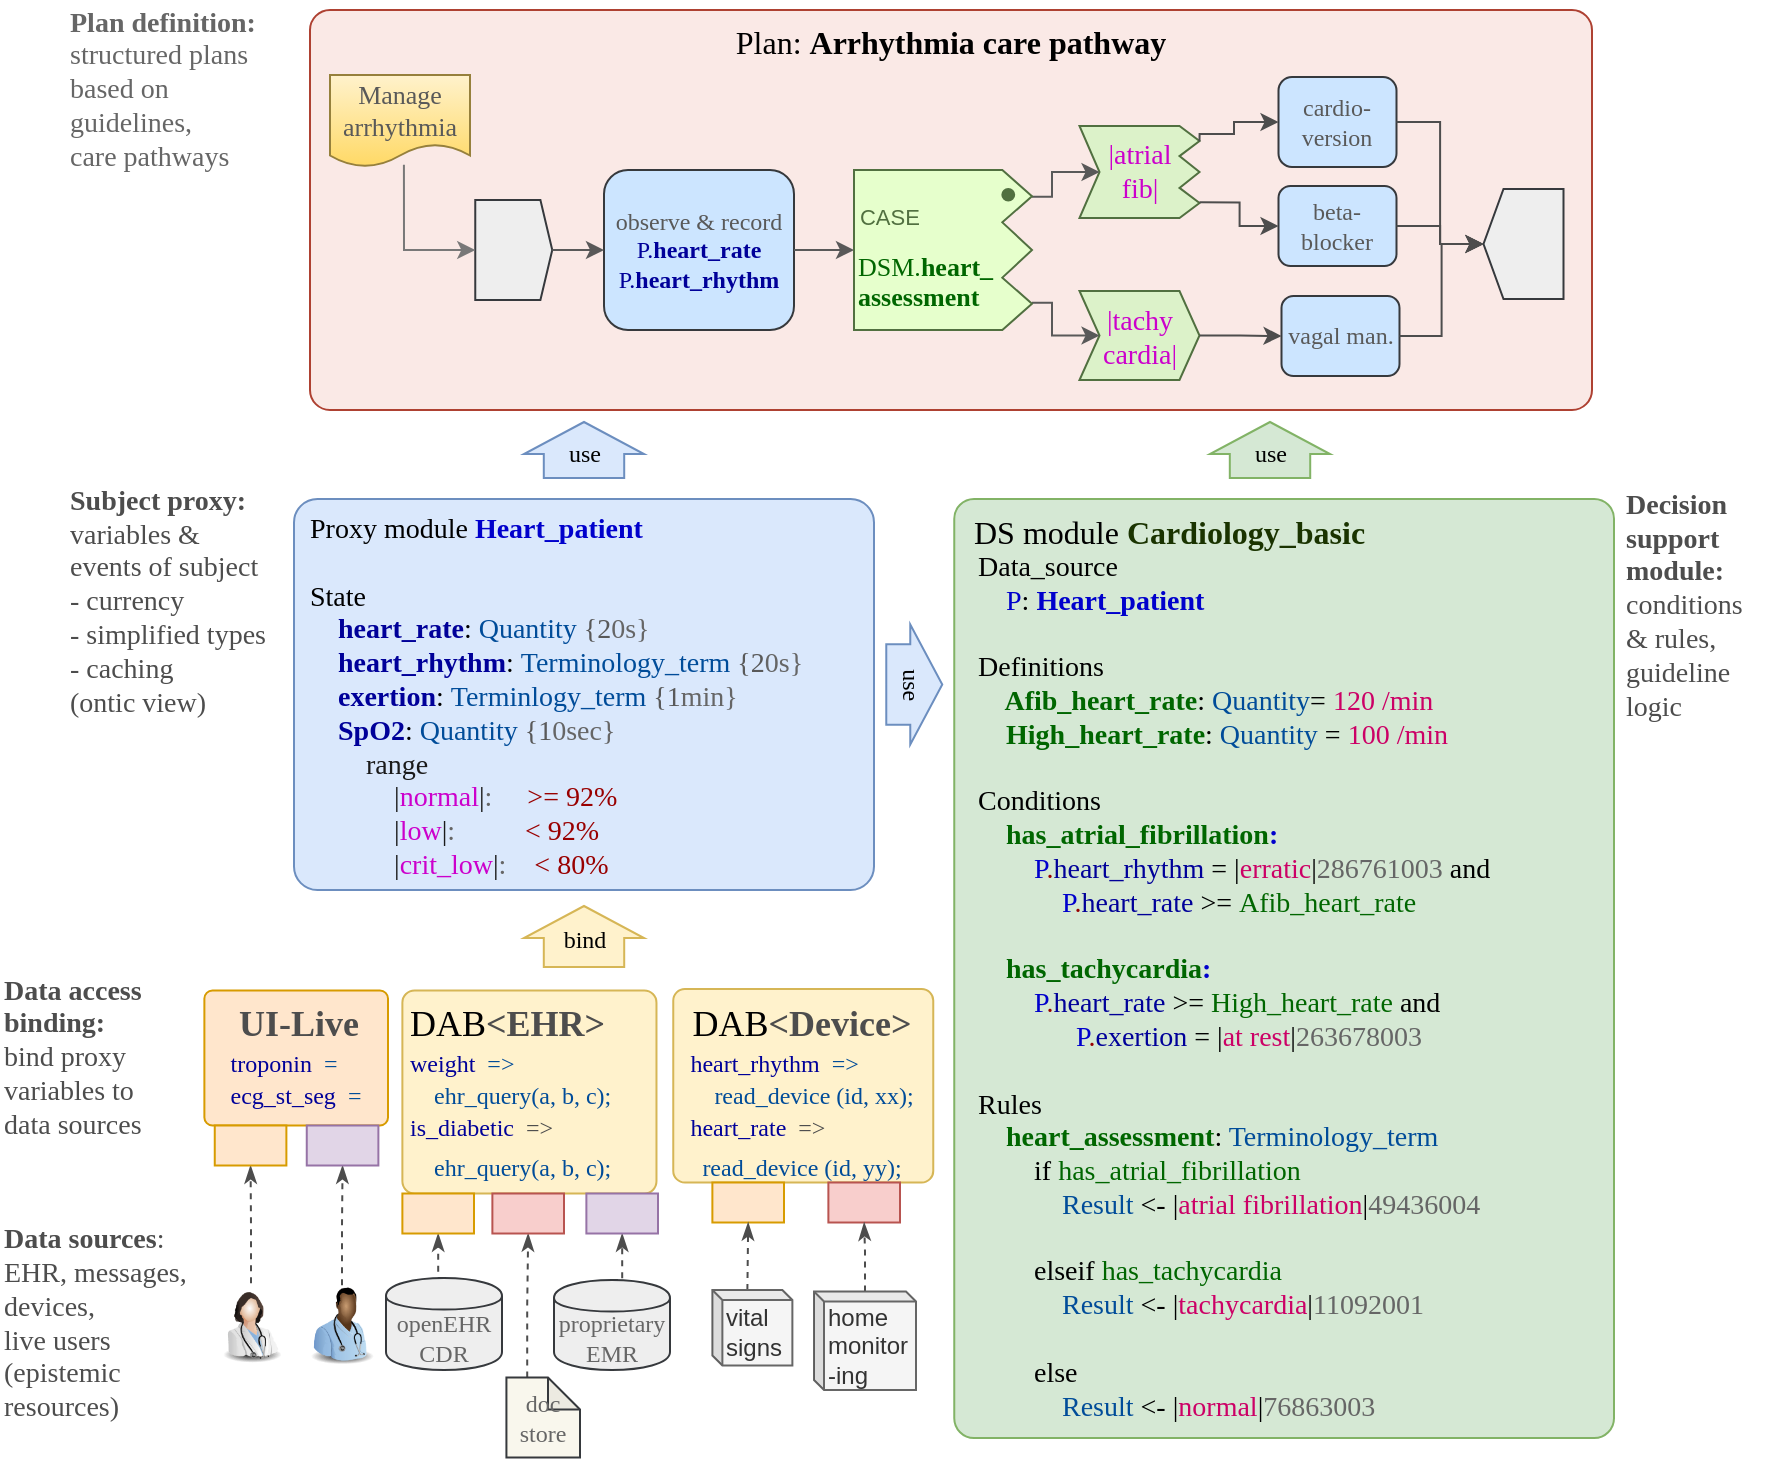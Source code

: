 <mxfile version="12.6.5" type="device"><diagram id="-mjmxiD4SZ3i_Z-_ZSI0" name="Page-1"><mxGraphModel dx="1366" dy="816" grid="1" gridSize="10" guides="1" tooltips="1" connect="1" arrows="1" fold="1" page="1" pageScale="1" pageWidth="1169" pageHeight="827" math="0" shadow="0"><root><mxCell id="0"/><mxCell id="1" parent="0"/><mxCell id="RvP3062w9t06JpOHgTbH-71" value="&lt;div style=&quot;text-align: center ; font-size: 16px&quot;&gt;DS module&amp;nbsp;&lt;b style=&quot;font-size: 16px&quot;&gt;&lt;font style=&quot;font-size: 16px&quot; color=&quot;#1a3300&quot;&gt;Cardiology_basic&lt;/font&gt;&lt;/b&gt;&lt;/div&gt;&lt;font color=&quot;#595959&quot; style=&quot;font-size: 16px&quot;&gt;&lt;div style=&quot;text-align: center ; font-size: 16px&quot;&gt;&lt;span style=&quot;font-size: 16px&quot;&gt;&amp;nbsp; &amp;nbsp; &amp;nbsp; &amp;nbsp; &amp;nbsp;&lt;/span&gt;&lt;span style=&quot;font-size: 16px&quot;&gt;&amp;nbsp; &amp;nbsp; &amp;nbsp; &amp;nbsp;&lt;/span&gt;&lt;/div&gt;&lt;/font&gt;" style="rounded=1;whiteSpace=wrap;html=1;fontSize=16;arcSize=3;verticalAlign=top;fillColor=#d5e8d4;strokeColor=#82b366;align=left;spacingLeft=8;fontFamily=Tahoma;" parent="1" vertex="1"><mxGeometry x="580.13" y="284.5" width="329.87" height="469.5" as="geometry"/></mxCell><mxCell id="dO6ojmiXCGP0qlEIDVPj-18" value="DAB&lt;b&gt;&lt;font color=&quot;#4d4d4d&quot;&gt;&amp;lt;EHR&amp;gt;&lt;/font&gt;&lt;/b&gt;&lt;font style=&quot;font-size: 14px&quot;&gt;&lt;br&gt;&lt;div&gt;&lt;font style=&quot;font-size: 12px&quot; color=&quot;#000099&quot;&gt;weight&lt;/font&gt;&lt;font color=&quot;#004c99&quot; style=&quot;font-size: 12px&quot;&gt;&amp;nbsp;&lt;/font&gt;&lt;font color=&quot;#004c99&quot; style=&quot;font-size: 12px&quot;&gt;&amp;nbsp;&lt;/font&gt;&lt;font color=&quot;#004c99&quot; style=&quot;font-size: 12px&quot;&gt;=&amp;gt;&amp;nbsp;&lt;/font&gt;&lt;/div&gt;&lt;div&gt;&lt;font color=&quot;#004c99&quot; style=&quot;font-size: 12px&quot;&gt;&amp;nbsp; &amp;nbsp; ehr_query(a, b, c);&lt;/font&gt;&lt;br&gt;&lt;/div&gt;&lt;/font&gt;&lt;span style=&quot;font-size: 12px&quot;&gt;&lt;div&gt;&lt;font color=&quot;#000099&quot;&gt;is_diabetic&lt;/font&gt;&lt;font color=&quot;#99004d&quot;&gt;&amp;nbsp;&lt;/font&gt;&lt;font color=&quot;#004c99&quot; style=&quot;color: rgb(153 , 0 , 77)&quot;&gt;&amp;nbsp;&lt;/font&gt;&lt;font color=&quot;#4d4d4d&quot;&gt;&lt;font&gt;=&amp;gt;&lt;/font&gt;&lt;/font&gt;&lt;/div&gt;&lt;/span&gt;&lt;span style=&quot;font-size: 12px&quot;&gt;&lt;font color=&quot;#4d4d4d&quot;&gt;&amp;nbsp; &amp;nbsp;&amp;nbsp;&lt;/font&gt;&lt;/span&gt;&lt;span style=&quot;color: rgb(0 , 76 , 153) ; font-size: 12px&quot;&gt;ehr_query(a, b, c);&lt;/span&gt;&lt;span style=&quot;color: rgb(0 , 76 , 153) ; font-size: 12px&quot;&gt;&lt;br&gt;&lt;/span&gt;&lt;span style=&quot;font-size: 12px&quot;&gt;&lt;div&gt;&lt;br&gt;&lt;/div&gt;&lt;/span&gt;" style="rounded=1;whiteSpace=wrap;html=1;fontSize=18;arcSize=6;verticalAlign=top;fillColor=#fff2cc;strokeColor=#d6b656;spacingLeft=2;fontFamily=Tahoma;align=left;" parent="1" vertex="1"><mxGeometry x="304.19" y="530.25" width="127.05" height="101.5" as="geometry"/></mxCell><mxCell id="16MvoikH8xTGFlD27zRF-5" value="&lt;b style=&quot;font-size: 14px&quot;&gt;Decision &lt;br&gt;support&amp;nbsp;&lt;br style=&quot;font-size: 14px&quot;&gt;module:&lt;/b&gt;&lt;br style=&quot;font-size: 14px&quot;&gt;conditions&lt;br&gt;&amp;amp; rules,&lt;br&gt;guideline&lt;br&gt;logic" style="text;html=1;align=left;verticalAlign=middle;resizable=0;points=[];autosize=1;fontSize=14;fontColor=#4D4D4D;fontFamily=Tahoma;" parent="1" vertex="1"><mxGeometry x="914.13" y="278" width="80" height="120" as="geometry"/></mxCell><mxCell id="16MvoikH8xTGFlD27zRF-6" value="&lt;b style=&quot;font-size: 14px&quot;&gt;Subject proxy:&lt;/b&gt;&lt;br style=&quot;font-size: 14px&quot;&gt;variables &amp;amp; &lt;br&gt;events of subject&lt;br&gt;- currency&lt;br&gt;- simplified types&lt;br&gt;- caching&lt;br&gt;(ontic view)" style="text;html=1;align=left;verticalAlign=middle;resizable=0;points=[];autosize=1;fontSize=14;fontColor=#4D4D4D;fontFamily=Tahoma;" parent="1" vertex="1"><mxGeometry x="135.76" y="276.25" width="120" height="120" as="geometry"/></mxCell><mxCell id="16MvoikH8xTGFlD27zRF-7" value="&lt;b style=&quot;font-size: 14px&quot;&gt;Data access &lt;br style=&quot;font-size: 14px&quot;&gt;binding:&lt;/b&gt;&lt;br style=&quot;font-size: 14px&quot;&gt;bind proxy&amp;nbsp;&lt;br style=&quot;font-size: 14px&quot;&gt;variables to&lt;br style=&quot;font-size: 14px&quot;&gt;data sources" style="text;html=1;align=left;verticalAlign=middle;resizable=0;points=[];autosize=1;fontSize=14;fontColor=#4D4D4D;fontFamily=Tahoma;" parent="1" vertex="1"><mxGeometry x="103.19" y="519" width="100" height="90" as="geometry"/></mxCell><mxCell id="16MvoikH8xTGFlD27zRF-8" value="&lt;font style=&quot;font-size: 12px&quot;&gt;use&lt;/font&gt;" style="html=1;shadow=0;dashed=0;align=center;verticalAlign=middle;shape=mxgraph.arrows2.arrow;dy=0.33;dx=16;direction=south;notch=0;fontSize=18;fillColor=#d5e8d4;strokeColor=#82b366;flipV=1;fontFamily=Tahoma;" parent="1" vertex="1"><mxGeometry x="708.005" y="246" width="60" height="28" as="geometry"/></mxCell><mxCell id="16MvoikH8xTGFlD27zRF-11" value="DAB&lt;b&gt;&lt;font color=&quot;#4d4d4d&quot;&gt;&amp;lt;Device&amp;gt;&lt;/font&gt;&lt;/b&gt;&lt;font style=&quot;font-size: 14px&quot;&gt;&lt;br&gt;&lt;div style=&quot;text-align: left&quot;&gt;&lt;font style=&quot;font-size: 12px&quot; color=&quot;#000099&quot;&gt;heart_rhythm&lt;/font&gt;&lt;font color=&quot;#004c99&quot; style=&quot;font-size: 12px&quot;&gt;&amp;nbsp;&lt;/font&gt;&lt;font color=&quot;#004c99&quot; style=&quot;font-size: 12px&quot;&gt;&amp;nbsp;&lt;/font&gt;&lt;font color=&quot;#004c99&quot; style=&quot;font-size: 12px&quot;&gt;=&amp;gt;&amp;nbsp;&lt;/font&gt;&lt;/div&gt;&lt;div style=&quot;text-align: left&quot;&gt;&lt;font color=&quot;#004c99&quot; style=&quot;font-size: 12px&quot;&gt;&amp;nbsp; &amp;nbsp; read_device (id, xx);&lt;/font&gt;&lt;br&gt;&lt;/div&gt;&lt;/font&gt;&lt;span style=&quot;font-size: 12px&quot;&gt;&lt;div style=&quot;text-align: left&quot;&gt;&lt;font color=&quot;#000099&quot;&gt;heart_rate&lt;/font&gt;&lt;font color=&quot;#99004d&quot;&gt;&amp;nbsp;&lt;/font&gt;&lt;font color=&quot;#004c99&quot; style=&quot;color: rgb(153 , 0 , 77)&quot;&gt;&amp;nbsp;&lt;/font&gt;&lt;font color=&quot;#4d4d4d&quot;&gt;=&amp;gt;&amp;nbsp;&lt;/font&gt;&lt;span style=&quot;color: rgb(77 , 77 , 77)&quot;&gt;&amp;nbsp; &amp;nbsp;&lt;/span&gt;&lt;/div&gt;&lt;/span&gt;&lt;span style=&quot;color: rgb(0 , 76 , 153) ; font-size: 12px ; text-align: left&quot;&gt;read_device (id, yy);&lt;br&gt;&lt;/span&gt;&lt;span style=&quot;font-size: 12px&quot;&gt;&lt;div style=&quot;text-align: left&quot;&gt;&lt;br&gt;&lt;/div&gt;&lt;/span&gt;" style="rounded=1;whiteSpace=wrap;html=1;fontSize=18;arcSize=6;verticalAlign=top;fillColor=#fff2cc;strokeColor=#d6b656;spacingLeft=-2;fontFamily=Tahoma;" parent="1" vertex="1"><mxGeometry x="439.63" y="529.5" width="130" height="96.75" as="geometry"/></mxCell><mxCell id="GozgkgP7t_RQeWkjlfC9-20" style="edgeStyle=orthogonalEdgeStyle;rounded=0;orthogonalLoop=1;jettySize=auto;html=1;exitX=0.5;exitY=0;exitDx=0;exitDy=0;entryX=0.5;entryY=1;entryDx=0;entryDy=0;dashed=1;endArrow=classicThin;endFill=1;strokeColor=#4D4D4D;fontSize=10;" parent="1" source="16MvoikH8xTGFlD27zRF-13" target="GozgkgP7t_RQeWkjlfC9-10" edge="1"><mxGeometry relative="1" as="geometry"/></mxCell><mxCell id="16MvoikH8xTGFlD27zRF-13" value="openEHR CDR" style="shape=cylinder;whiteSpace=wrap;html=1;boundedLbl=1;backgroundOutline=1;fontSize=12;fillColor=#eeeeee;strokeColor=#36393d;fontColor=#666666;fontFamily=Tahoma;" parent="1" vertex="1"><mxGeometry x="296" y="674" width="58" height="46" as="geometry"/></mxCell><mxCell id="GozgkgP7t_RQeWkjlfC9-16" style="edgeStyle=orthogonalEdgeStyle;rounded=0;orthogonalLoop=1;jettySize=auto;html=1;exitX=0.5;exitY=0;exitDx=0;exitDy=0;entryX=0.5;entryY=1;entryDx=0;entryDy=0;dashed=1;endArrow=classicThin;endFill=1;strokeColor=#4D4D4D;fontSize=10;" parent="1" source="16MvoikH8xTGFlD27zRF-16" target="GozgkgP7t_RQeWkjlfC9-13" edge="1"><mxGeometry relative="1" as="geometry"/></mxCell><mxCell id="16MvoikH8xTGFlD27zRF-16" value="proprietary EMR" style="shape=cylinder;whiteSpace=wrap;html=1;boundedLbl=1;backgroundOutline=1;fontSize=12;fillColor=#eeeeee;strokeColor=#36393d;fontColor=#666666;fontFamily=Tahoma;" parent="1" vertex="1"><mxGeometry x="380" y="675" width="58" height="45" as="geometry"/></mxCell><mxCell id="GozgkgP7t_RQeWkjlfC9-19" style="edgeStyle=orthogonalEdgeStyle;rounded=0;orthogonalLoop=1;jettySize=auto;html=1;exitX=0;exitY=0;exitDx=10.395;exitDy=0;exitPerimeter=0;entryX=0.5;entryY=1;entryDx=0;entryDy=0;dashed=1;endArrow=classicThin;endFill=1;strokeColor=#4D4D4D;fontSize=10;" parent="1" source="16MvoikH8xTGFlD27zRF-17" target="GozgkgP7t_RQeWkjlfC9-12" edge="1"><mxGeometry relative="1" as="geometry"/></mxCell><mxCell id="16MvoikH8xTGFlD27zRF-17" value="doc store" style="shape=note;whiteSpace=wrap;html=1;backgroundOutline=1;darkOpacity=0.05;fontSize=12;size=16;fillColor=#f9f7ed;strokeColor=#36393d;fontColor=#666666;fontFamily=Tahoma;" parent="1" vertex="1"><mxGeometry x="356.21" y="723.75" width="36.79" height="40" as="geometry"/></mxCell><mxCell id="16MvoikH8xTGFlD27zRF-20" value="&lt;b style=&quot;font-size: 14px&quot;&gt;Plan&amp;nbsp;definition:&lt;/b&gt;&lt;br style=&quot;font-size: 14px&quot;&gt;structured plans&lt;br&gt;based on&lt;br&gt;guidelines,&lt;br&gt;care pathways" style="text;html=1;align=left;verticalAlign=middle;resizable=0;points=[];autosize=1;fontSize=14;fontColor=#666666;fontFamily=Tahoma;" parent="1" vertex="1"><mxGeometry x="136.38" y="35" width="120" height="90" as="geometry"/></mxCell><mxCell id="RvP3062w9t06JpOHgTbH-34" value="&lt;font color=&quot;#000000&quot; style=&quot;font-size: 16px&quot;&gt;Plan: &lt;b style=&quot;font-size: 16px&quot;&gt;Arrhythmia care pathway&lt;/b&gt;&lt;/font&gt;" style="rounded=1;whiteSpace=wrap;html=1;fontSize=16;arcSize=5;fillColor=#FAE9E6;strokeColor=#ae4132;verticalAlign=top;fontFamily=Tahoma;" parent="1" vertex="1"><mxGeometry x="258" y="40" width="641" height="200" as="geometry"/></mxCell><mxCell id="RvP3062w9t06JpOHgTbH-6" value="observe &amp;amp; record&lt;br&gt;&lt;font color=&quot;#000099&quot;&gt;&lt;span style=&quot;text-align: left&quot;&gt;&lt;font&gt;P.&lt;b&gt;heart_rate&lt;/b&gt;&lt;/font&gt;&lt;/span&gt;&lt;b&gt;&lt;br&gt;&lt;/b&gt;&lt;/font&gt;&lt;font color=&quot;#000099&quot;&gt;P.&lt;b&gt;heart_rhythm&lt;/b&gt;&lt;/font&gt;" style="shape=ext;rounded=1;html=1;whiteSpace=wrap;shadow=0;glass=0;comic=0;labelBackgroundColor=none;strokeColor=#36393d;strokeWidth=1;fillColor=#cce5ff;fontFamily=Tahoma;fontSize=12;align=center;fontColor=#595959;" parent="1" vertex="1"><mxGeometry x="405" y="120" width="95" height="80" as="geometry"/></mxCell><mxCell id="RvP3062w9t06JpOHgTbH-7" value="" style="endArrow=classic;html=1;labelBackgroundColor=none;strokeColor=#595959;strokeWidth=1;fontFamily=Tahoma;fontSize=14;fontColor=#525252;entryX=0;entryY=0.5;exitX=1;exitY=0.5;fillColor=#f5f5f5;gradientColor=#b3b3b3;entryDx=0;entryDy=0;exitDx=0;exitDy=0;" parent="1" source="RvP3062w9t06JpOHgTbH-6" target="dO6ojmiXCGP0qlEIDVPj-1" edge="1"><mxGeometry width="50" height="50" relative="1" as="geometry"><mxPoint x="515.25" y="160" as="sourcePoint"/><mxPoint x="537.75" y="159.5" as="targetPoint"/></mxGeometry></mxCell><mxCell id="RvP3062w9t06JpOHgTbH-8" value="&lt;br style=&quot;font-size: 12px&quot;&gt;" style="shape=stencil(tZTbDoMgDIafhtsFbdz9wrb3YK5OMgYG2Onth6DJnLrsoIkx6f/br4UiBJgteYUkpSWBNUlToP7lw2sMl1kMua0wd1G7cCP4TmJ0rDP6iFexdw1BqBKNcLULG0JX/pv6AZZrpTxEaGU7zpPvYVwon0tvEdZ0c+9Eleef0KGJahLU7efMRTYDNZmj0y6z7XvaTieidntNZpnUNNTkRyYwr4wdYmA7nh8PRp/VfrCTitc/SM9o7ZO+4PtjP7TANlsK9ZSdDZ3vz9OXL5ue/Vcevq1Pv03PpbY/bF6YZ28sQR2ZJbBCG3wz5EJIGS/EsZLDbijaYwc13s9BeAA=);whiteSpace=wrap;html=1;fillColor=#eeeeee;fontSize=12;strokeColor=#36393d;fontFamily=Tahoma;" parent="1" vertex="1"><mxGeometry x="340.63" y="135" width="38.5" height="50" as="geometry"/></mxCell><mxCell id="RvP3062w9t06JpOHgTbH-3" value="" style="endArrow=classic;html=1;labelBackgroundColor=none;strokeColor=#595959;strokeWidth=1;fontFamily=Tahoma;fontSize=14;fontColor=#525252;exitX=1;exitY=0.5;fillColor=#f5f5f5;gradientColor=#b3b3b3;fontStyle=0;entryX=0;entryY=0.5;exitDx=0;exitDy=0;" parent="1" source="RvP3062w9t06JpOHgTbH-8" target="RvP3062w9t06JpOHgTbH-6" edge="1"><mxGeometry width="50" height="50" relative="1" as="geometry"><mxPoint x="415.25" y="167.5" as="sourcePoint"/><mxPoint x="417.75" y="123.5" as="targetPoint"/></mxGeometry></mxCell><mxCell id="RvP3062w9t06JpOHgTbH-13" value="&lt;font color=&quot;#cc00cc&quot; style=&quot;font-size: 14px;&quot;&gt;|tachy&lt;br style=&quot;font-size: 14px;&quot;&gt;cardia|&lt;/font&gt;" style="shape=stencil(tZXtboMgFIavhr8LH0Oznwtd74NSNkkpGLTtdvc7iiZlfmzVmRjNeY/vwzG8RMREVchSI4oLxHaIUs7hBuUtlhmOpaxKreqoXWUw8mB17FR18Cd9M8e6IxhX6GDqpsveEH6Fd5qLCeWdA4jxrko6d32ASePAiz8jrFv+K6lK4J91rUNUSavu/8584htQySaTkixPuf3sP8h43bQT1IfnTahkk936HypZyGQClKkgM3GQ6vQR/MUdRyd5N9Yqb32AMj7bhRBlO7Gn4mXmI+IxGzdzkuPnuQSUsjmcg0bfPvurnj9yY9jebY27c/N19iy107zb/cUD8Ef9K+1kwQco6ys9tXegD7avVSeyBinzQf8Swpim+ayNRn/AbtX4D2mFbw==);whiteSpace=wrap;html=1;fillColor=#d5e8d4;strokeColor=#82b366;gradientColor=#97d077;fontSize=14;fontColor=#0000F0;verticalAlign=top;fontStyle=0;fontFamily=Tahoma;" parent="1" vertex="1"><mxGeometry x="642.75" y="180.5" width="60" height="44.5" as="geometry"/></mxCell><mxCell id="RvP3062w9t06JpOHgTbH-15" value="cardio-version" style="shape=stencil(tZThCoIwFIWfZn9jcwj9jVXvsfSaQ9tkrqy3b+4atFKJUJDBPUe/e9h2JVy0pWyAJLQkfE+SJE394ssOyy3FUrYNZA61m7RKnmpAp3XWVNCp3A0EpUuwyvUuPxC68+/0DxeZ0dpDlNFt5Lz5HiaV9t/SO8KG9o+oajz/Ag4sqiyox9+Zm3QFKlsjacx85V426ULUOCtb5aSWobI/mVx4ZeoSc3GSWXW25qrz0STBsf0QzV/uj8GLx3Ik0ERbLgpjYSZPoeoaZ3dq78bd0PSLHVT8lQThCQ==);whiteSpace=wrap;html=1;fontSize=12;align=center;fillColor=#cce5ff;strokeColor=#36393d;fontColor=#595959;fontFamily=Tahoma;" parent="1" vertex="1"><mxGeometry x="742.25" y="73.5" width="59" height="45" as="geometry"/></mxCell><mxCell id="RvP3062w9t06JpOHgTbH-17" value="vagal man." style="shape=stencil(tZThCoIwFIWfZn9jcwj9jVXvsfSaQ9tkrqy3b+4atFKJUJDBPUe/e9h2JVy0pWyAJLQkfE+SJE394ssOyy3FUrYNZA61m7RKnmpAp3XWVNCp3A0EpUuwyvUuPxC68+/0DxeZ0dpDlNFt5Lz5HiaV9t/SO8KG9o+oajz/Ag4sqiyox9+Zm3QFKlsjacx85V426ULUOCtb5aSWobI/mVx4ZeoSc3GSWXW25qrz0STBsf0QzV/uj8GLx3Ik0ERbLgpjYSZPoeoaZ3dq78bd0PSLHVT8lQThCQ==);whiteSpace=wrap;html=1;fontSize=12;align=center;fillColor=#cce5ff;strokeColor=#36393d;fontColor=#595959;fontFamily=Tahoma;" parent="1" vertex="1"><mxGeometry x="743.75" y="183" width="59" height="40" as="geometry"/></mxCell><mxCell id="RvP3062w9t06JpOHgTbH-12" style="edgeStyle=orthogonalEdgeStyle;rounded=0;orthogonalLoop=1;jettySize=auto;html=1;exitX=1;exitY=0.5;exitDx=0;exitDy=0;fontSize=12;strokeColor=#4D4D4D;fontFamily=Tahoma;" parent="1" source="RvP3062w9t06JpOHgTbH-13" target="RvP3062w9t06JpOHgTbH-17" edge="1"><mxGeometry relative="1" as="geometry"/></mxCell><mxCell id="RvP3062w9t06JpOHgTbH-19" value="&lt;span style=&quot;font-size: 14px;&quot;&gt;&lt;font style=&quot;font-size: 14px;&quot; color=&quot;#cc00cc&quot;&gt;|atrial &lt;br style=&quot;font-size: 14px;&quot;&gt;fib|&lt;/font&gt;&lt;/span&gt;" style="shape=stencil(tZXbcoIwEIafJrdODgbsZSfW94iYlowxYQLV+vZdCHbkWDU6w8DsLvvtD+w/ICbKXBYKUZwjtkaUcg4nCE8hTHAIZVmorAq5o/Rabo0KlbLybq9Oele1BG1z5XVVV9kHwu9wT30wkTlrAaKdLTuVqzrApLbQi38CrB1/7kQF8A+qUj5kSZPd3M5c8BdQSZe5IEn6JLV/pHNPf4+MIxWPU+/W26GSl3yx51D7z79iN2OZgMzUPjOxldn+y7tvuxsV86mNyZxxHsJwbQYhytZiQ8XbzHMEt403c5Li5dwSFLL26KBwKR/cUc07bwx76TbaXnXzuPak2z79Rm6aTlZx42na7t/DClgap2CZxM3n9+qPbCcPvMDMuFJNrS7kB9vbZCesBiZzXv3jwWCmeauNOn/AbrLhT9okfgE=);whiteSpace=wrap;html=1;fillColor=#d5e8d4;strokeColor=#82b366;gradientColor=#97d077;fontSize=14;verticalAlign=top;fontStyle=0;fontFamily=Tahoma;" parent="1" vertex="1"><mxGeometry x="642.75" y="98" width="60" height="46" as="geometry"/></mxCell><mxCell id="RvP3062w9t06JpOHgTbH-9" style="edgeStyle=orthogonalEdgeStyle;rounded=0;html=1;exitX=1;exitY=0.167;exitDx=0;exitDy=0;entryX=0;entryY=0.5;entryDx=0;entryDy=0;jettySize=auto;orthogonalLoop=1;strokeColor=#4D4D4D;fontFamily=Tahoma;" parent="1" source="RvP3062w9t06JpOHgTbH-19" target="RvP3062w9t06JpOHgTbH-15" edge="1"><mxGeometry relative="1" as="geometry"><mxPoint x="817.25" y="43.5" as="targetPoint"/><Array as="points"><mxPoint x="703" y="102"/><mxPoint x="720" y="102"/><mxPoint x="720" y="96"/></Array></mxGeometry></mxCell><mxCell id="RvP3062w9t06JpOHgTbH-21" value="beta-blocker" style="shape=stencil(tZThCoIwFIWfZn9jcwj9jVXvsfSaQ9tkrqy3b+4atFKJUJDBPUe/e9h2JVy0pWyAJLQkfE+SJE394ssOyy3FUrYNZA61m7RKnmpAp3XWVNCp3A0EpUuwyvUuPxC68+/0DxeZ0dpDlNFt5Lz5HiaV9t/SO8KG9o+oajz/Ag4sqiyox9+Zm3QFKlsjacx85V426ULUOCtb5aSWobI/mVx4ZeoSc3GSWXW25qrz0STBsf0QzV/uj8GLx3Ik0ERbLgpjYSZPoeoaZ3dq78bd0PSLHVT8lQThCQ==);whiteSpace=wrap;html=1;fontSize=12;align=center;fillColor=#cce5ff;strokeColor=#36393d;fontColor=#595959;fontFamily=Tahoma;" parent="1" vertex="1"><mxGeometry x="742.25" y="128" width="59" height="40" as="geometry"/></mxCell><mxCell id="RvP3062w9t06JpOHgTbH-18" style="edgeStyle=orthogonalEdgeStyle;rounded=0;orthogonalLoop=1;jettySize=auto;html=1;exitX=1;exitY=0.83;exitDx=0;exitDy=0;entryX=0;entryY=0.5;entryDx=0;entryDy=0;strokeColor=#4D4D4D;fontSize=12;fontFamily=Tahoma;" parent="1" source="RvP3062w9t06JpOHgTbH-19" target="RvP3062w9t06JpOHgTbH-21" edge="1"><mxGeometry relative="1" as="geometry"/></mxCell><mxCell id="RvP3062w9t06JpOHgTbH-29" value="" style="shape=stencil(tZRhb4MgEIZ/DV8bhdplHxfX/Q9K2SSlYIC127/vyWkiEdtmU2PUe8/34cQDwmrf8FYSWjSEvRNKqwouEF4x3BYYct9KEVC7cKf4QUvM+ODsSV7VMfQEZRrpVOiybE+KN3inO1ktrDEAUdb4JDPKA4wrA97iB2H98L9J1AL/LIN0qJZR/XieualWoJZrVJoyh7qXrXQhalprucqfWoZa/pHJalDmmpjVBy5OX85+m2O2kk+ltbDaOgjxHgcilO3jcecjcInlzWzHXvvnvLnl3cKcJIb02V7kaGpy6y3HHexamZF9u6i934qe95f/9Kd2+rJ5DBDaejk39aBPZj+qM60CTWKdfNBD2Az3WyXbuRN2VHH7j8IN);whiteSpace=wrap;html=1;fillColor=#f5f5f5;gradientColor=#b3b3b3;fontSize=11;strokeColor=#666666;fontFamily=Tahoma;" parent="1" vertex="1"><mxGeometry x="844.75" y="129.5" width="40" height="55" as="geometry"/></mxCell><mxCell id="RvP3062w9t06JpOHgTbH-14" style="edgeStyle=orthogonalEdgeStyle;rounded=0;orthogonalLoop=1;jettySize=auto;html=1;exitX=1;exitY=0.5;exitDx=0;exitDy=0;entryX=0;entryY=0.5;entryDx=0;entryDy=0;strokeColor=#4D4D4D;fontSize=12;fontFamily=Tahoma;" parent="1" source="RvP3062w9t06JpOHgTbH-15" target="RvP3062w9t06JpOHgTbH-29" edge="1"><mxGeometry relative="1" as="geometry"><mxPoint x="821.75" y="169.685" as="targetPoint"/></mxGeometry></mxCell><mxCell id="RvP3062w9t06JpOHgTbH-16" style="edgeStyle=orthogonalEdgeStyle;rounded=0;orthogonalLoop=1;jettySize=auto;html=1;exitX=1;exitY=0.5;exitDx=0;exitDy=0;entryX=0;entryY=0.5;entryDx=0;entryDy=0;strokeColor=#4D4D4D;fontSize=12;fontFamily=Tahoma;" parent="1" source="RvP3062w9t06JpOHgTbH-17" target="RvP3062w9t06JpOHgTbH-29" edge="1"><mxGeometry relative="1" as="geometry"><mxPoint x="819.75" y="87.5" as="targetPoint"/></mxGeometry></mxCell><mxCell id="RvP3062w9t06JpOHgTbH-20" style="edgeStyle=orthogonalEdgeStyle;rounded=0;orthogonalLoop=1;jettySize=auto;html=1;exitX=1;exitY=0.5;exitDx=0;exitDy=0;entryX=0;entryY=0.5;entryDx=0;entryDy=0;strokeColor=#4D4D4D;fontSize=12;fontFamily=Tahoma;" parent="1" source="RvP3062w9t06JpOHgTbH-21" target="RvP3062w9t06JpOHgTbH-29" edge="1"><mxGeometry relative="1" as="geometry"><mxPoint x="821.75" y="206.315" as="targetPoint"/></mxGeometry></mxCell><mxCell id="RvP3062w9t06JpOHgTbH-30" value="&lt;div style=&quot;text-align: center&quot;&gt;Manage arrhythmia&lt;/div&gt;" style="shape=document;whiteSpace=wrap;html=1;boundedLbl=1;shadow=0;glass=0;comic=0;labelBackgroundColor=none;strokeColor=#96803C;strokeWidth=1;fillColor=#fff2cc;fontFamily=Tahoma;fontSize=13;align=center;fontStyle=0;size=0.25;gradientColor=#ffd966;fontColor=#595959;" parent="1" vertex="1"><mxGeometry x="268" y="72.5" width="70" height="46" as="geometry"/></mxCell><mxCell id="RvP3062w9t06JpOHgTbH-1" style="edgeStyle=orthogonalEdgeStyle;rounded=0;html=1;entryX=0;entryY=0.5;entryDx=0;entryDy=0;jettySize=auto;orthogonalLoop=1;fontSize=12;strokeWidth=1;strokeColor=#787878;exitX=0.528;exitY=0.975;exitDx=0;exitDy=0;exitPerimeter=0;fontFamily=Tahoma;" parent="1" source="RvP3062w9t06JpOHgTbH-30" target="RvP3062w9t06JpOHgTbH-8" edge="1"><mxGeometry relative="1" as="geometry"><mxPoint x="312.25" y="116.5" as="sourcePoint"/><Array as="points"><mxPoint x="305" y="160"/></Array></mxGeometry></mxCell><mxCell id="RvP3062w9t06JpOHgTbH-33" style="edgeStyle=orthogonalEdgeStyle;rounded=0;orthogonalLoop=1;jettySize=auto;html=1;exitX=1;exitY=0.83;exitDx=0;exitDy=0;entryX=0.167;entryY=0.5;entryDx=0;entryDy=0;entryPerimeter=0;fontSize=12;strokeColor=#595959;fontFamily=Tahoma;" parent="1" source="dO6ojmiXCGP0qlEIDVPj-1" target="RvP3062w9t06JpOHgTbH-13" edge="1"><mxGeometry relative="1" as="geometry"><Array as="points"><mxPoint x="629" y="186"/><mxPoint x="629" y="203"/></Array><mxPoint x="582.75" y="177.65" as="sourcePoint"/></mxGeometry></mxCell><mxCell id="RvP3062w9t06JpOHgTbH-10" style="edgeStyle=orthogonalEdgeStyle;rounded=0;orthogonalLoop=1;jettySize=auto;html=1;exitX=1;exitY=0.167;exitDx=0;exitDy=0;entryX=0.167;entryY=0.5;entryDx=0;entryDy=0;entryPerimeter=0;fontSize=14;strokeColor=#595959;fontFamily=Tahoma;" parent="1" source="dO6ojmiXCGP0qlEIDVPj-1" target="RvP3062w9t06JpOHgTbH-19" edge="1"><mxGeometry relative="1" as="geometry"><mxPoint x="637.75" y="189" as="targetPoint"/><mxPoint x="582.75" y="141.185" as="sourcePoint"/><Array as="points"><mxPoint x="629" y="133"/><mxPoint x="629" y="121"/></Array></mxGeometry></mxCell><mxCell id="dO6ojmiXCGP0qlEIDVPj-1" value="&lt;font style=&quot;font-size: 13px&quot;&gt;&lt;br style=&quot;font-size: 13px&quot;&gt;&lt;font color=&quot;#006600&quot; style=&quot;font-size: 13px&quot;&gt;&lt;br style=&quot;font-size: 13px&quot;&gt;&lt;/font&gt;&lt;span style=&quot;font-size: 13px&quot;&gt;&lt;font color=&quot;#006600&quot; style=&quot;font-size: 13px&quot;&gt;DSM.&lt;b&gt;heart_&lt;/b&gt;&lt;br style=&quot;font-size: 13px&quot;&gt;&lt;b&gt;assessment&lt;/b&gt;&lt;/font&gt;&lt;br style=&quot;font-size: 13px&quot;&gt;&lt;/span&gt;&lt;/font&gt;" style="shape=stencil(tVbbjoMgEP0aXxuFot3HhrU/sF9ALV1JKRikl/37Rccm0kpv2sRoZsZz5ihz0AjTumQVj1BcRvg7QogQd3LhCcI0hpDVFS8s5I7MCLaWHCq1NXrHT2JjOwahSm6Ebao4j+Klu6c5MC20Uo5EaFV7lV7dkTGhHDY+A1nX/s+LKse/55YbyCZtdvU854x8gDXxOWdJmk2j9oqXfETtNKy+1uQjqzUN6/XzL/DTtJi6TGiWMV2zYvdr9EFtBsVshZSFltq4EK5towjhPF2tKL3zHOC0YTBJsnge3wFXrPHnTeFS3usjv++6IdoLWgrVQ5Nx8NSHf43rnizGtUdZN39vK8DZOAXzdFx/8qr+l+GF1DUPDZ7L38xemw0YxVlEG/7AQWCFUMutVvZNm1h+bnYJxw8YuvzJ4XV0Lwf504Ue+jUoMrgRPBTJpRRVHV7xdOZ/xOcQlf0oLGpYdrtkNyvTZuEPok38Aw==);whiteSpace=wrap;html=1;fontSize=13;fillColor=#cdeb8b;strokeColor=#36393d;align=left;verticalAlign=middle;fontFamily=Tahoma;" parent="1" vertex="1"><mxGeometry x="530" y="120" width="89" height="80" as="geometry"/></mxCell><mxCell id="16MvoikH8xTGFlD27zRF-23" value="&lt;font style=&quot;font-size: 12px&quot;&gt;use&lt;/font&gt;" style="html=1;shadow=0;dashed=0;align=center;verticalAlign=middle;shape=mxgraph.arrows2.arrow;dy=0.33;dx=16;direction=south;notch=0;fontSize=18;fillColor=#dae8fc;strokeColor=#6c8ebf;flipV=1;fontFamily=Tahoma;" parent="1" vertex="1"><mxGeometry x="365" y="246" width="60" height="28" as="geometry"/></mxCell><mxCell id="16MvoikH8xTGFlD27zRF-24" value="&lt;font style=&quot;font-size: 12px&quot;&gt;use&lt;/font&gt;" style="html=1;shadow=0;dashed=0;align=center;verticalAlign=middle;shape=mxgraph.arrows2.arrow;dy=0.33;dx=16;direction=south;notch=0;fontSize=18;fillColor=#dae8fc;strokeColor=#6c8ebf;flipV=1;rotation=90;fontFamily=Tahoma;" parent="1" vertex="1"><mxGeometry x="530.135" y="363.25" width="60" height="28" as="geometry"/></mxCell><mxCell id="K_8rpJOvDZrePxqkqU6q-1" value="Data_source&lt;br&gt;&amp;nbsp; &amp;nbsp;&amp;nbsp;&lt;font color=&quot;#0000cc&quot;&gt;P&lt;/font&gt;: &lt;b&gt;&lt;font color=&quot;#0000cc&quot;&gt;Heart_patient&lt;/font&gt;&lt;/b&gt;&lt;br&gt;&lt;br&gt;Definitions&lt;br style=&quot;font-size: 14px&quot;&gt;&lt;b style=&quot;color: rgb(0 , 0 , 204) ; font-size: 14px&quot;&gt;&amp;nbsp; &amp;nbsp; &lt;/b&gt;&lt;b style=&quot;font-size: 14px&quot;&gt;&lt;font color=&quot;#006600&quot;&gt;Afib_heart_rate&lt;/font&gt;&lt;/b&gt;:&amp;nbsp;&lt;font color=&quot;#004c99&quot; style=&quot;font-size: 14px&quot;&gt;Quantity&lt;/font&gt;= &lt;font color=&quot;#cc0066&quot;&gt;120 /min&lt;/font&gt;&lt;br style=&quot;font-size: 14px&quot;&gt;&lt;font style=&quot;font-size: 14px&quot;&gt;&lt;b style=&quot;font-size: 14px&quot;&gt;&lt;font color=&quot;#0000cc&quot;&gt;&amp;nbsp; &amp;nbsp; &lt;/font&gt;&lt;font color=&quot;#006600&quot;&gt;High_heart_rate&lt;/font&gt;&lt;/b&gt;&lt;/font&gt;:&amp;nbsp;&lt;span style=&quot;color: rgb(0 , 76 , 153) ; font-size: 14px&quot;&gt;Quantity&lt;/span&gt;&amp;nbsp;= &lt;font color=&quot;#cc0066&quot;&gt;100 /min&lt;/font&gt;&lt;br style=&quot;font-size: 14px&quot;&gt;&lt;br style=&quot;font-size: 14px&quot;&gt;Conditions&lt;br style=&quot;font-size: 14px&quot;&gt;&lt;font style=&quot;font-size: 14px&quot;&gt;&lt;b style=&quot;font-size: 14px&quot;&gt;&lt;font color=&quot;#0000cc&quot;&gt;&amp;nbsp; &amp;nbsp; &lt;/font&gt;&lt;font color=&quot;#006600&quot;&gt;has_atrial_fibrillation&lt;/font&gt;&lt;font color=&quot;#0000cc&quot;&gt;:&lt;/font&gt;&lt;/b&gt;&lt;/font&gt;&lt;br style=&quot;font-size: 14px&quot;&gt;&amp;nbsp; &amp;nbsp; &amp;nbsp; &amp;nbsp;&amp;nbsp;&lt;span style=&quot;color: rgb(0 , 0 , 204)&quot;&gt;P&lt;/span&gt;&lt;font color=&quot;#990000&quot; style=&quot;font-size: 14px&quot;&gt;.&lt;/font&gt;&lt;font style=&quot;font-size: 14px&quot; color=&quot;#000099&quot;&gt;heart_rhythm&lt;/font&gt;&amp;nbsp;= |&lt;font color=&quot;#cc0066&quot;&gt;erratic&lt;/font&gt;|&lt;font color=&quot;#666666&quot;&gt;286761003&lt;/font&gt;&amp;nbsp;and&amp;nbsp;&lt;br style=&quot;font-size: 14px&quot;&gt;&amp;nbsp; &amp;nbsp; &amp;nbsp; &amp;nbsp; &amp;nbsp; &amp;nbsp;&amp;nbsp;&lt;span style=&quot;color: rgb(0 , 0 , 204)&quot;&gt;P&lt;/span&gt;&lt;font color=&quot;#990000&quot; style=&quot;font-size: 14px&quot;&gt;.&lt;/font&gt;&lt;span style=&quot;color: rgb(0 , 0 , 153)&quot;&gt;heart_rate&lt;/span&gt;&amp;nbsp;&amp;gt;=&amp;nbsp;&lt;font style=&quot;font-size: 14px&quot; color=&quot;#006600&quot;&gt;Afib_heart_rate&lt;/font&gt;&lt;br style=&quot;font-size: 14px&quot;&gt;&lt;br style=&quot;font-size: 14px&quot;&gt;&lt;font style=&quot;font-size: 14px&quot;&gt;&lt;b style=&quot;font-size: 14px&quot;&gt;&lt;font color=&quot;#0000cc&quot;&gt;&amp;nbsp; &amp;nbsp; &lt;/font&gt;&lt;font color=&quot;#006600&quot;&gt;has_tachycardia&lt;/font&gt;&lt;font color=&quot;#0000cc&quot;&gt;:&lt;/font&gt;&lt;/b&gt;&lt;/font&gt;&lt;br style=&quot;font-size: 14px&quot;&gt;&amp;nbsp; &amp;nbsp; &amp;nbsp; &amp;nbsp;&amp;nbsp;&lt;span style=&quot;color: rgb(0 , 0 , 204)&quot;&gt;P&lt;/span&gt;&lt;font color=&quot;#990000&quot; style=&quot;font-size: 14px&quot;&gt;.&lt;/font&gt;&lt;font style=&quot;font-size: 14px&quot; color=&quot;#000099&quot;&gt;heart_rate&lt;/font&gt;&amp;nbsp;&amp;gt;=&amp;nbsp;&lt;font style=&quot;font-size: 14px&quot; color=&quot;#006600&quot;&gt;High_heart_rate&lt;/font&gt;&amp;nbsp;and&amp;nbsp;&lt;br style=&quot;font-size: 14px&quot;&gt;&amp;nbsp; &amp;nbsp; &amp;nbsp; &amp;nbsp; &amp;nbsp; &amp;nbsp; &amp;nbsp;&amp;nbsp;&lt;span style=&quot;color: rgb(0 , 0 , 204)&quot;&gt;P&lt;/span&gt;&lt;font color=&quot;#990000&quot; style=&quot;font-size: 14px&quot;&gt;.&lt;/font&gt;&lt;font style=&quot;font-size: 14px&quot; color=&quot;#000099&quot;&gt;exertion&lt;/font&gt;&amp;nbsp;= |&lt;font color=&quot;#cc0066&quot; style=&quot;font-size: 14px&quot;&gt;at rest&lt;/font&gt;|&lt;font color=&quot;#666666&quot;&gt;263678003&lt;/font&gt;&lt;br style=&quot;font-size: 14px&quot;&gt;&lt;br style=&quot;font-size: 14px&quot;&gt;Rules&lt;br style=&quot;font-size: 14px&quot;&gt;&lt;font style=&quot;font-size: 14px&quot;&gt;&lt;b style=&quot;font-size: 14px&quot;&gt;&lt;font color=&quot;#0000cc&quot;&gt;&amp;nbsp; &amp;nbsp; &lt;/font&gt;&lt;font color=&quot;#006600&quot;&gt;heart_assessment&lt;/font&gt;&lt;/b&gt;&lt;/font&gt;: &lt;font color=&quot;#004c99&quot; style=&quot;font-size: 14px&quot;&gt;Terminology_term&lt;/font&gt;&lt;br style=&quot;font-size: 14px&quot;&gt;&amp;nbsp; &amp;nbsp; &amp;nbsp; &amp;nbsp; if&amp;nbsp;&lt;font style=&quot;font-size: 14px&quot; color=&quot;#006600&quot;&gt;has_atrial_fibrillation&lt;/font&gt;&lt;br style=&quot;font-size: 14px&quot;&gt;&amp;nbsp; &amp;nbsp; &amp;nbsp; &amp;nbsp; &amp;nbsp; &amp;nbsp;&amp;nbsp;&lt;span style=&quot;color: rgb(0 , 76 , 153) ; font-size: 14px&quot;&gt;Result&lt;/span&gt;&amp;nbsp;&amp;lt;-&amp;nbsp;|&lt;font color=&quot;#cc0066&quot; style=&quot;font-size: 14px&quot;&gt;atrial fibrillation&lt;/font&gt;|&lt;font color=&quot;#666666&quot;&gt;49436004&lt;/font&gt;&lt;br style=&quot;font-size: 14px&quot;&gt;&lt;br style=&quot;font-size: 14px&quot;&gt;&amp;nbsp; &amp;nbsp; &amp;nbsp; &amp;nbsp; elseif&amp;nbsp;&lt;font style=&quot;font-size: 14px&quot; color=&quot;#006600&quot;&gt;has_tachycardia&lt;/font&gt;&lt;br style=&quot;font-size: 14px&quot;&gt;&amp;nbsp; &amp;nbsp; &amp;nbsp; &amp;nbsp; &amp;nbsp; &amp;nbsp;&amp;nbsp;&lt;span style=&quot;color: rgb(0 , 76 , 153) ; font-size: 14px&quot;&gt;Result&lt;/span&gt;&amp;nbsp;&amp;lt;-&amp;nbsp;|&lt;font color=&quot;#cc0066&quot; style=&quot;font-size: 14px&quot;&gt;tachycardia&lt;/font&gt;|&lt;font color=&quot;#666666&quot;&gt;11092001&lt;/font&gt;&lt;br style=&quot;font-size: 14px&quot;&gt;&lt;br style=&quot;font-size: 14px&quot;&gt;&amp;nbsp; &amp;nbsp; &amp;nbsp; &amp;nbsp; else&amp;nbsp;&lt;br style=&quot;font-size: 14px&quot;&gt;&amp;nbsp; &amp;nbsp; &amp;nbsp; &amp;nbsp; &amp;nbsp; &amp;nbsp;&amp;nbsp;&lt;span style=&quot;color: rgb(0 , 76 , 153) ; font-size: 14px&quot;&gt;Result&lt;/span&gt;&amp;nbsp;&amp;lt;- |&lt;font color=&quot;#cc0066&quot; style=&quot;font-size: 14px&quot;&gt;normal&lt;/font&gt;|&lt;font color=&quot;#666666&quot;&gt;76863003&lt;/font&gt;&lt;br style=&quot;font-size: 14px&quot;&gt;&amp;nbsp; &amp;nbsp;" style="text;align=left;verticalAlign=middle;resizable=0;points=[];autosize=1;html=1;fontSize=14;fontFamily=Tahoma;" parent="1" vertex="1"><mxGeometry x="590.13" y="307" width="310" height="460" as="geometry"/></mxCell><mxCell id="xK_owxVeyjik1uLHwPR0-1" value="&lt;font style=&quot;font-size: 12px&quot;&gt;bind&lt;/font&gt;" style="html=1;shadow=0;dashed=0;align=center;verticalAlign=middle;shape=mxgraph.arrows2.arrow;dy=0.33;dx=16;direction=south;notch=0;fontSize=18;fillColor=#fff2cc;strokeColor=#d6b656;flipV=1;fontFamily=Tahoma;" parent="1" vertex="1"><mxGeometry x="365" y="488" width="60" height="30.5" as="geometry"/></mxCell><mxCell id="dLbk_4bJskzLK2Te17rK-1" value="&lt;div style=&quot;font-size: 14px&quot;&gt;&lt;font style=&quot;font-size: 14px&quot;&gt;&lt;span style=&quot;font-size: 14px&quot;&gt;Proxy module&amp;nbsp;&lt;/span&gt;&lt;/font&gt;&lt;font&gt;&lt;b&gt;&lt;font color=&quot;#0000cc&quot;&gt;Heart_patient&lt;/font&gt;&lt;/b&gt;&lt;font color=&quot;#004c99&quot;&gt;&amp;nbsp;&lt;/font&gt;&lt;/font&gt;&lt;/div&gt;&lt;div style=&quot;font-size: 14px&quot;&gt;&lt;br&gt;&lt;/div&gt;&lt;div style=&quot;font-size: 14px&quot;&gt;State&lt;/div&gt;&lt;div style=&quot;font-size: 14px&quot;&gt;&lt;b style=&quot;white-space: nowrap&quot;&gt;&lt;font color=&quot;#000099&quot;&gt;&amp;nbsp; &amp;nbsp; heart_rate&lt;/font&gt;&lt;/b&gt;&lt;span style=&quot;white-space: nowrap&quot;&gt;:&amp;nbsp;&lt;/span&gt;&lt;font color=&quot;#004c99&quot; style=&quot;white-space: nowrap&quot;&gt;Quantity&lt;/font&gt;&lt;span style=&quot;white-space: nowrap&quot;&gt;&amp;nbsp;&lt;/span&gt;&lt;font color=&quot;#595959&quot; style=&quot;white-space: nowrap&quot;&gt;{2&lt;/font&gt;&lt;font color=&quot;#666666&quot; style=&quot;white-space: nowrap&quot;&gt;0s}&lt;/font&gt;&lt;br&gt;&lt;/div&gt;&lt;font style=&quot;font-size: 14px&quot;&gt;&lt;span style=&quot;white-space: nowrap ; font-size: 14px&quot;&gt;&lt;div style=&quot;font-weight: bold ; font-size: 14px&quot;&gt;&lt;b style=&quot;font-size: 14px&quot;&gt;&lt;font color=&quot;#990000&quot; style=&quot;font-size: 14px&quot;&gt;&amp;nbsp; &amp;nbsp; &lt;/font&gt;&lt;font style=&quot;font-size: 14px&quot; color=&quot;#000099&quot;&gt;heart_rhythm&lt;/font&gt;&lt;/b&gt;&lt;span style=&quot;font-weight: normal ; font-size: 14px&quot;&gt;:&amp;nbsp;&lt;/span&gt;&lt;font color=&quot;#004c99&quot; style=&quot;font-weight: normal ; font-size: 14px&quot;&gt;Terminology_term&lt;/font&gt;&lt;span style=&quot;font-weight: normal ; font-size: 14px&quot;&gt;&amp;nbsp;&lt;/span&gt;&lt;font color=&quot;#595959&quot; style=&quot;font-weight: normal ; font-size: 14px&quot;&gt;{2&lt;/font&gt;&lt;font color=&quot;#666666&quot; style=&quot;font-weight: normal ; font-size: 14px&quot;&gt;0s}&lt;/font&gt;&lt;/div&gt;&lt;div style=&quot;font-size: 14px&quot;&gt;&lt;div style=&quot;font-weight: bold ; font-size: 14px&quot;&gt;&lt;b style=&quot;font-size: 14px&quot;&gt;&lt;font color=&quot;#990000&quot; style=&quot;font-size: 14px&quot;&gt;&amp;nbsp; &amp;nbsp; &lt;/font&gt;&lt;font color=&quot;#000099&quot; style=&quot;font-size: 14px&quot;&gt;exertion&lt;/font&gt;&lt;/b&gt;&lt;span style=&quot;font-weight: normal ; font-size: 14px&quot;&gt;:&amp;nbsp;&lt;/span&gt;&lt;font color=&quot;#004c99&quot; style=&quot;font-weight: normal ; font-size: 14px&quot;&gt;Terminlogy_term&lt;/font&gt;&lt;span style=&quot;font-weight: normal ; font-size: 14px&quot;&gt;&amp;nbsp;&lt;/span&gt;&lt;font color=&quot;#595959&quot; style=&quot;font-weight: normal ; font-size: 14px&quot;&gt;{1&lt;/font&gt;&lt;font color=&quot;#666666&quot; style=&quot;font-weight: normal ; font-size: 14px&quot;&gt;min}&lt;/font&gt;&lt;/div&gt;&lt;div style=&quot;font-weight: bold ; font-size: 14px&quot;&gt;&lt;b&gt;&lt;font color=&quot;#990000&quot;&gt;&amp;nbsp; &amp;nbsp; &lt;/font&gt;&lt;font color=&quot;#000099&quot;&gt;SpO2&lt;/font&gt;&lt;/b&gt;&lt;span style=&quot;font-weight: normal&quot;&gt;:&amp;nbsp;&lt;/span&gt;&lt;font color=&quot;#004c99&quot; style=&quot;font-weight: normal&quot;&gt;Quantity&lt;/font&gt;&lt;span style=&quot;font-weight: normal&quot;&gt;&amp;nbsp;&lt;/span&gt;&lt;font color=&quot;#595959&quot; style=&quot;font-weight: normal&quot;&gt;{1&lt;/font&gt;&lt;font color=&quot;#666666&quot; style=&quot;font-weight: normal&quot;&gt;0sec}&lt;/font&gt;&lt;font color=&quot;#666666&quot; style=&quot;font-weight: normal ; font-size: 14px&quot;&gt;&lt;br style=&quot;font-size: 14px&quot;&gt;&lt;/font&gt;&lt;/div&gt;&lt;div style=&quot;font-weight: bold ; font-size: 14px&quot;&gt;&lt;font color=&quot;#666666&quot; style=&quot;font-weight: normal&quot;&gt;&amp;nbsp; &amp;nbsp; &amp;nbsp; &amp;nbsp; &lt;/font&gt;&lt;font style=&quot;font-weight: normal&quot; color=&quot;#1a1a1a&quot;&gt;range&lt;/font&gt;&lt;/div&gt;&lt;div style=&quot;font-weight: bold ; font-size: 14px&quot;&gt;&lt;font color=&quot;#666666&quot; style=&quot;font-weight: normal&quot;&gt;&amp;nbsp; &amp;nbsp; &amp;nbsp; &amp;nbsp; &amp;nbsp; &amp;nbsp; &lt;/font&gt;&lt;font style=&quot;font-weight: normal&quot; color=&quot;#1a1a1a&quot;&gt;|&lt;/font&gt;&lt;font style=&quot;font-weight: normal&quot; color=&quot;#cc00cc&quot;&gt;normal&lt;/font&gt;&lt;font style=&quot;font-weight: normal&quot; color=&quot;#1a1a1a&quot;&gt;|&lt;/font&gt;&lt;font color=&quot;#666666&quot; style=&quot;font-weight: normal&quot;&gt;:&amp;nbsp; &amp;nbsp; &amp;nbsp;&lt;/font&gt;&lt;font style=&quot;font-weight: normal&quot; color=&quot;#990000&quot;&gt;&amp;gt;= 92%&lt;/font&gt;&lt;/div&gt;&lt;div style=&quot;font-weight: bold ; font-size: 14px&quot;&gt;&lt;font color=&quot;#666666&quot; style=&quot;font-weight: normal&quot;&gt;&amp;nbsp; &amp;nbsp; &amp;nbsp; &amp;nbsp; &amp;nbsp; &amp;nbsp; &lt;/font&gt;&lt;font style=&quot;font-weight: normal&quot; color=&quot;#1a1a1a&quot;&gt;|&lt;/font&gt;&lt;font style=&quot;font-weight: normal&quot; color=&quot;#cc00cc&quot;&gt;low&lt;/font&gt;&lt;font style=&quot;font-weight: normal&quot; color=&quot;#1a1a1a&quot;&gt;|&lt;/font&gt;&lt;font color=&quot;#666666&quot; style=&quot;font-weight: normal&quot;&gt;:&amp;nbsp; &amp;nbsp; &amp;nbsp; &amp;nbsp; &amp;nbsp; &lt;/font&gt;&lt;font style=&quot;font-weight: normal&quot; color=&quot;#990000&quot;&gt;&amp;lt; 92%&lt;/font&gt;&lt;/div&gt;&lt;div style=&quot;font-weight: bold ; font-size: 14px&quot;&gt;&lt;font color=&quot;#666666&quot; style=&quot;font-weight: normal&quot;&gt;&amp;nbsp; &amp;nbsp; &amp;nbsp; &amp;nbsp; &amp;nbsp; &amp;nbsp; &lt;/font&gt;&lt;font style=&quot;font-weight: normal&quot; color=&quot;#1a1a1a&quot;&gt;|&lt;/font&gt;&lt;font style=&quot;font-weight: normal&quot; color=&quot;#cc00cc&quot;&gt;crit_low&lt;/font&gt;&lt;font style=&quot;font-weight: normal&quot; color=&quot;#1a1a1a&quot;&gt;|&lt;/font&gt;&lt;font color=&quot;#666666&quot; style=&quot;font-weight: normal&quot;&gt;:&amp;nbsp; &amp;nbsp; &lt;/font&gt;&lt;font style=&quot;font-weight: normal&quot; color=&quot;#990000&quot;&gt;&amp;lt; 80%&lt;/font&gt;&lt;/div&gt;&lt;div style=&quot;font-weight: bold ; font-size: 14px&quot;&gt;&lt;br&gt;&lt;/div&gt;&lt;div style=&quot;font-weight: bold ; font-size: 14px&quot;&gt;&lt;font color=&quot;#666666&quot; style=&quot;font-weight: normal ; font-size: 14px&quot;&gt;&lt;br style=&quot;font-size: 14px&quot;&gt;&lt;/font&gt;&lt;/div&gt;&lt;/div&gt;&lt;/span&gt;&lt;/font&gt;" style="rounded=1;whiteSpace=wrap;html=1;fontSize=14;arcSize=6;verticalAlign=top;fillColor=#dae8fc;strokeColor=#6c8ebf;fontFamily=Tahoma;align=left;spacingLeft=6;strokeWidth=1;" parent="1" vertex="1"><mxGeometry x="250" y="284.5" width="290" height="195.5" as="geometry"/></mxCell><mxCell id="dLbk_4bJskzLK2Te17rK-2" value="&lt;b&gt;Data sources&lt;/b&gt;:&lt;br&gt;EHR, messages,&lt;br&gt;devices, &lt;br&gt;live users &lt;br&gt;(epistemic &lt;br&gt;resources)" style="text;html=1;align=left;verticalAlign=middle;resizable=0;points=[];autosize=1;fontSize=14;fontColor=#4D4D4D;fontFamily=Tahoma;" parent="1" vertex="1"><mxGeometry x="103.19" y="641.63" width="110" height="110" as="geometry"/></mxCell><mxCell id="GozgkgP7t_RQeWkjlfC9-5" value="&lt;b&gt;&lt;font color=&quot;#4d4d4d&quot;&gt;UI-Live&lt;/font&gt;&lt;/b&gt;&lt;font style=&quot;font-size: 14px&quot;&gt;&lt;br&gt;&lt;div style=&quot;text-align: left&quot;&gt;&lt;font style=&quot;font-size: 12px&quot; color=&quot;#000099&quot;&gt;troponin&lt;/font&gt;&lt;font color=&quot;#004c99&quot; style=&quot;font-size: 12px&quot;&gt;&amp;nbsp;&lt;/font&gt;&lt;font color=&quot;#004c99&quot; style=&quot;font-size: 12px&quot;&gt;&amp;nbsp;&lt;/font&gt;&lt;font color=&quot;#004c99&quot; style=&quot;font-size: 12px&quot;&gt;=&amp;nbsp;&lt;/font&gt;&lt;/div&gt;&lt;div style=&quot;text-align: left&quot;&gt;&lt;font color=&quot;#000099&quot; style=&quot;font-size: 12px&quot;&gt;ecg_st_seg&lt;/font&gt;&lt;font color=&quot;#004c99&quot; style=&quot;font-size: 12px&quot;&gt;&amp;nbsp;&lt;/font&gt;&lt;font color=&quot;#004c99&quot; style=&quot;font-size: 12px&quot;&gt;&amp;nbsp;&lt;/font&gt;&lt;font color=&quot;#004c99&quot; style=&quot;font-size: 12px&quot;&gt;=&amp;nbsp;&lt;/font&gt;&lt;font color=&quot;#004c99&quot; style=&quot;font-size: 12px&quot;&gt;&lt;br&gt;&lt;/font&gt;&lt;/div&gt;&lt;/font&gt;" style="rounded=1;whiteSpace=wrap;html=1;fontSize=18;arcSize=6;verticalAlign=top;fillColor=#ffe6cc;strokeColor=#d79b00;spacingLeft=3;fontFamily=Tahoma;" parent="1" vertex="1"><mxGeometry x="205.19" y="530.25" width="91.81" height="67.5" as="geometry"/></mxCell><mxCell id="GozgkgP7t_RQeWkjlfC9-10" value="" style="rounded=0;whiteSpace=wrap;html=1;fontSize=10;align=left;fillColor=#ffe6cc;strokeColor=#d79b00;" parent="1" vertex="1"><mxGeometry x="304.19" y="631.75" width="35.81" height="20" as="geometry"/></mxCell><mxCell id="GozgkgP7t_RQeWkjlfC9-12" value="" style="rounded=0;whiteSpace=wrap;html=1;fontSize=10;align=left;fillColor=#f8cecc;strokeColor=#b85450;" parent="1" vertex="1"><mxGeometry x="349.19" y="631.75" width="35.81" height="20" as="geometry"/></mxCell><mxCell id="GozgkgP7t_RQeWkjlfC9-13" value="" style="rounded=0;whiteSpace=wrap;html=1;fontSize=10;align=left;fillColor=#e1d5e7;strokeColor=#9673a6;" parent="1" vertex="1"><mxGeometry x="396.19" y="631.75" width="35.81" height="20" as="geometry"/></mxCell><mxCell id="GozgkgP7t_RQeWkjlfC9-14" value="" style="rounded=0;whiteSpace=wrap;html=1;fontSize=10;align=left;fillColor=#ffe6cc;strokeColor=#d79b00;" parent="1" vertex="1"><mxGeometry x="459.19" y="626.25" width="35.81" height="20" as="geometry"/></mxCell><mxCell id="GozgkgP7t_RQeWkjlfC9-15" value="" style="rounded=0;whiteSpace=wrap;html=1;fontSize=10;align=left;fillColor=#f8cecc;strokeColor=#b85450;" parent="1" vertex="1"><mxGeometry x="517.19" y="626.25" width="35.81" height="20" as="geometry"/></mxCell><mxCell id="GozgkgP7t_RQeWkjlfC9-23" style="edgeStyle=orthogonalEdgeStyle;rounded=0;orthogonalLoop=1;jettySize=auto;html=1;exitX=0;exitY=0;exitDx=17.5;exitDy=0;exitPerimeter=0;entryX=0.5;entryY=1;entryDx=0;entryDy=0;dashed=1;endArrow=classicThin;endFill=1;strokeColor=#4D4D4D;fontSize=12;fontColor=#595959;" parent="1" source="GozgkgP7t_RQeWkjlfC9-22" target="GozgkgP7t_RQeWkjlfC9-14" edge="1"><mxGeometry relative="1" as="geometry"/></mxCell><mxCell id="GozgkgP7t_RQeWkjlfC9-22" value="vital signs" style="shape=cube;whiteSpace=wrap;html=1;boundedLbl=1;backgroundOutline=1;darkOpacity=0.05;darkOpacity2=0.1;fontSize=12;align=left;size=5;fontColor=#333333;fillColor=#f5f5f5;strokeColor=#666666;" parent="1" vertex="1"><mxGeometry x="459.19" y="680" width="40" height="37.75" as="geometry"/></mxCell><mxCell id="GozgkgP7t_RQeWkjlfC9-25" style="edgeStyle=orthogonalEdgeStyle;rounded=0;orthogonalLoop=1;jettySize=auto;html=1;entryX=0.5;entryY=1;entryDx=0;entryDy=0;dashed=1;endArrow=classicThin;endFill=1;strokeColor=#4D4D4D;fontSize=12;fontColor=#595959;" parent="1" source="GozgkgP7t_RQeWkjlfC9-24" target="GozgkgP7t_RQeWkjlfC9-15" edge="1"><mxGeometry relative="1" as="geometry"/></mxCell><mxCell id="GozgkgP7t_RQeWkjlfC9-24" value="home monitor&lt;br&gt;-ing" style="shape=cube;whiteSpace=wrap;html=1;boundedLbl=1;backgroundOutline=1;darkOpacity=0.05;darkOpacity2=0.1;fontSize=12;align=left;size=5;fontColor=#333333;fillColor=#f5f5f5;strokeColor=#666666;" parent="1" vertex="1"><mxGeometry x="510" y="680.75" width="51" height="49.25" as="geometry"/></mxCell><mxCell id="GozgkgP7t_RQeWkjlfC9-30" style="edgeStyle=orthogonalEdgeStyle;rounded=0;orthogonalLoop=1;jettySize=auto;html=1;exitX=0.5;exitY=0;exitDx=0;exitDy=0;entryX=0.5;entryY=1;entryDx=0;entryDy=0;dashed=1;endArrow=classicThin;endFill=1;strokeColor=#4D4D4D;fontSize=12;fontColor=#595959;" parent="1" source="GozgkgP7t_RQeWkjlfC9-27" target="GozgkgP7t_RQeWkjlfC9-31" edge="1"><mxGeometry relative="1" as="geometry"/></mxCell><mxCell id="GozgkgP7t_RQeWkjlfC9-27" value="" style="image;html=1;labelBackgroundColor=#ffffff;image=img/lib/clip_art/people/Doctor_Woman_128x128.png;fontSize=12;fontColor=#595959;align=left;" parent="1" vertex="1"><mxGeometry x="206" y="676.63" width="45" height="40" as="geometry"/></mxCell><mxCell id="GozgkgP7t_RQeWkjlfC9-29" style="edgeStyle=orthogonalEdgeStyle;rounded=0;orthogonalLoop=1;jettySize=auto;html=1;entryX=0.5;entryY=1;entryDx=0;entryDy=0;dashed=1;endArrow=classicThin;endFill=1;strokeColor=#4D4D4D;fontSize=12;fontColor=#595959;" parent="1" source="GozgkgP7t_RQeWkjlfC9-28" target="GozgkgP7t_RQeWkjlfC9-32" edge="1"><mxGeometry relative="1" as="geometry"/></mxCell><mxCell id="GozgkgP7t_RQeWkjlfC9-28" value="" style="image;html=1;labelBackgroundColor=#ffffff;image=img/lib/clip_art/people/Nurse_Man_Black_128x128.png;fontSize=12;fontColor=#595959;align=left;" parent="1" vertex="1"><mxGeometry x="251" y="677.63" width="46" height="40" as="geometry"/></mxCell><mxCell id="GozgkgP7t_RQeWkjlfC9-31" value="" style="rounded=0;whiteSpace=wrap;html=1;fontSize=10;align=left;fillColor=#ffe6cc;strokeColor=#d79b00;" parent="1" vertex="1"><mxGeometry x="210.38" y="597.75" width="35.81" height="20" as="geometry"/></mxCell><mxCell id="GozgkgP7t_RQeWkjlfC9-32" value="" style="rounded=0;whiteSpace=wrap;html=1;fontSize=10;align=left;fillColor=#e1d5e7;strokeColor=#9673a6;" parent="1" vertex="1"><mxGeometry x="256.38" y="597.75" width="35.81" height="20" as="geometry"/></mxCell></root></mxGraphModel></diagram></mxfile>